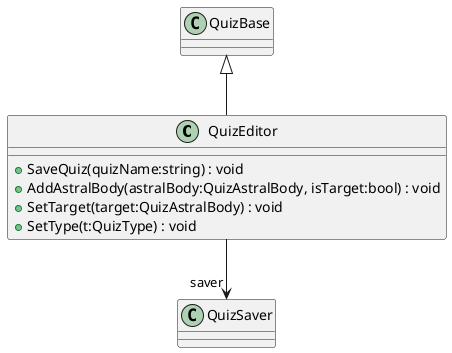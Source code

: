 @startuml
class QuizEditor {
    + SaveQuiz(quizName:string) : void
    + AddAstralBody(astralBody:QuizAstralBody, isTarget:bool) : void
    + SetTarget(target:QuizAstralBody) : void
    + SetType(t:QuizType) : void
}
QuizBase <|-- QuizEditor
QuizEditor --> "saver" QuizSaver
@enduml
